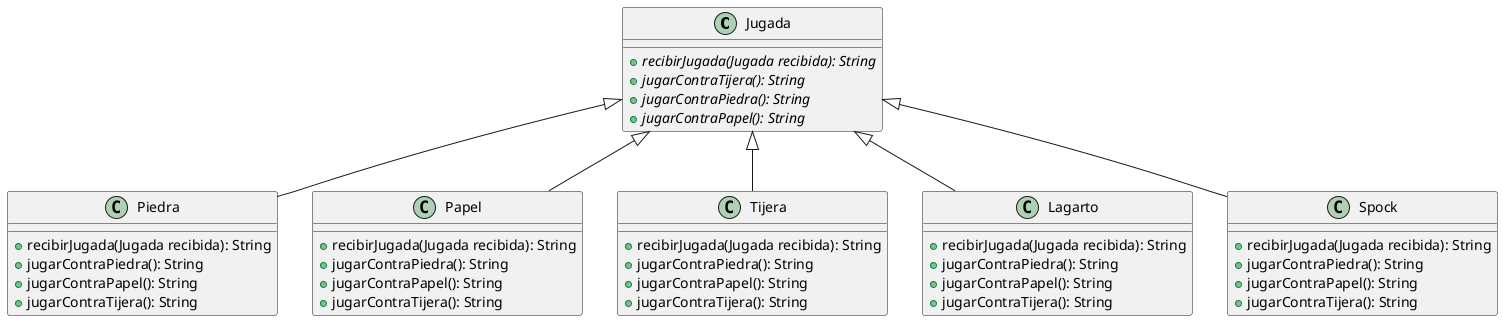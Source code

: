 @startuml

Class Jugada{
	+{abstract} recibirJugada(Jugada recibida): String
	+{abstract} jugarContraTijera(): String
	+{abstract} jugarContraPiedra(): String
	+{abstract} jugarContraPapel(): String
} 
Class Piedra{
	+recibirJugada(Jugada recibida): String	
	+jugarContraPiedra(): String
	+jugarContraPapel(): String
	+jugarContraTijera(): String
}
Class Papel{
	+recibirJugada(Jugada recibida): String	
	+jugarContraPiedra(): String
	+jugarContraPapel(): String
	+jugarContraTijera(): String
	}
Class Tijera{
	+recibirJugada(Jugada recibida): String	
	+jugarContraPiedra(): String
	+jugarContraPapel(): String
	+jugarContraTijera(): String
}
Class Lagarto{
	+recibirJugada(Jugada recibida): String	
	+jugarContraPiedra(): String
	+jugarContraPapel(): String
	+jugarContraTijera(): String
}
Class Spock{
	+recibirJugada(Jugada recibida): String	
	+jugarContraPiedra(): String
	+jugarContraPapel(): String
	+jugarContraTijera(): String
}
Jugada <|-- Piedra
Jugada <|-- Papel
Jugada <|-- Tijera
Jugada <|-- Spock
Jugada <|-- Lagarto

@enduml
